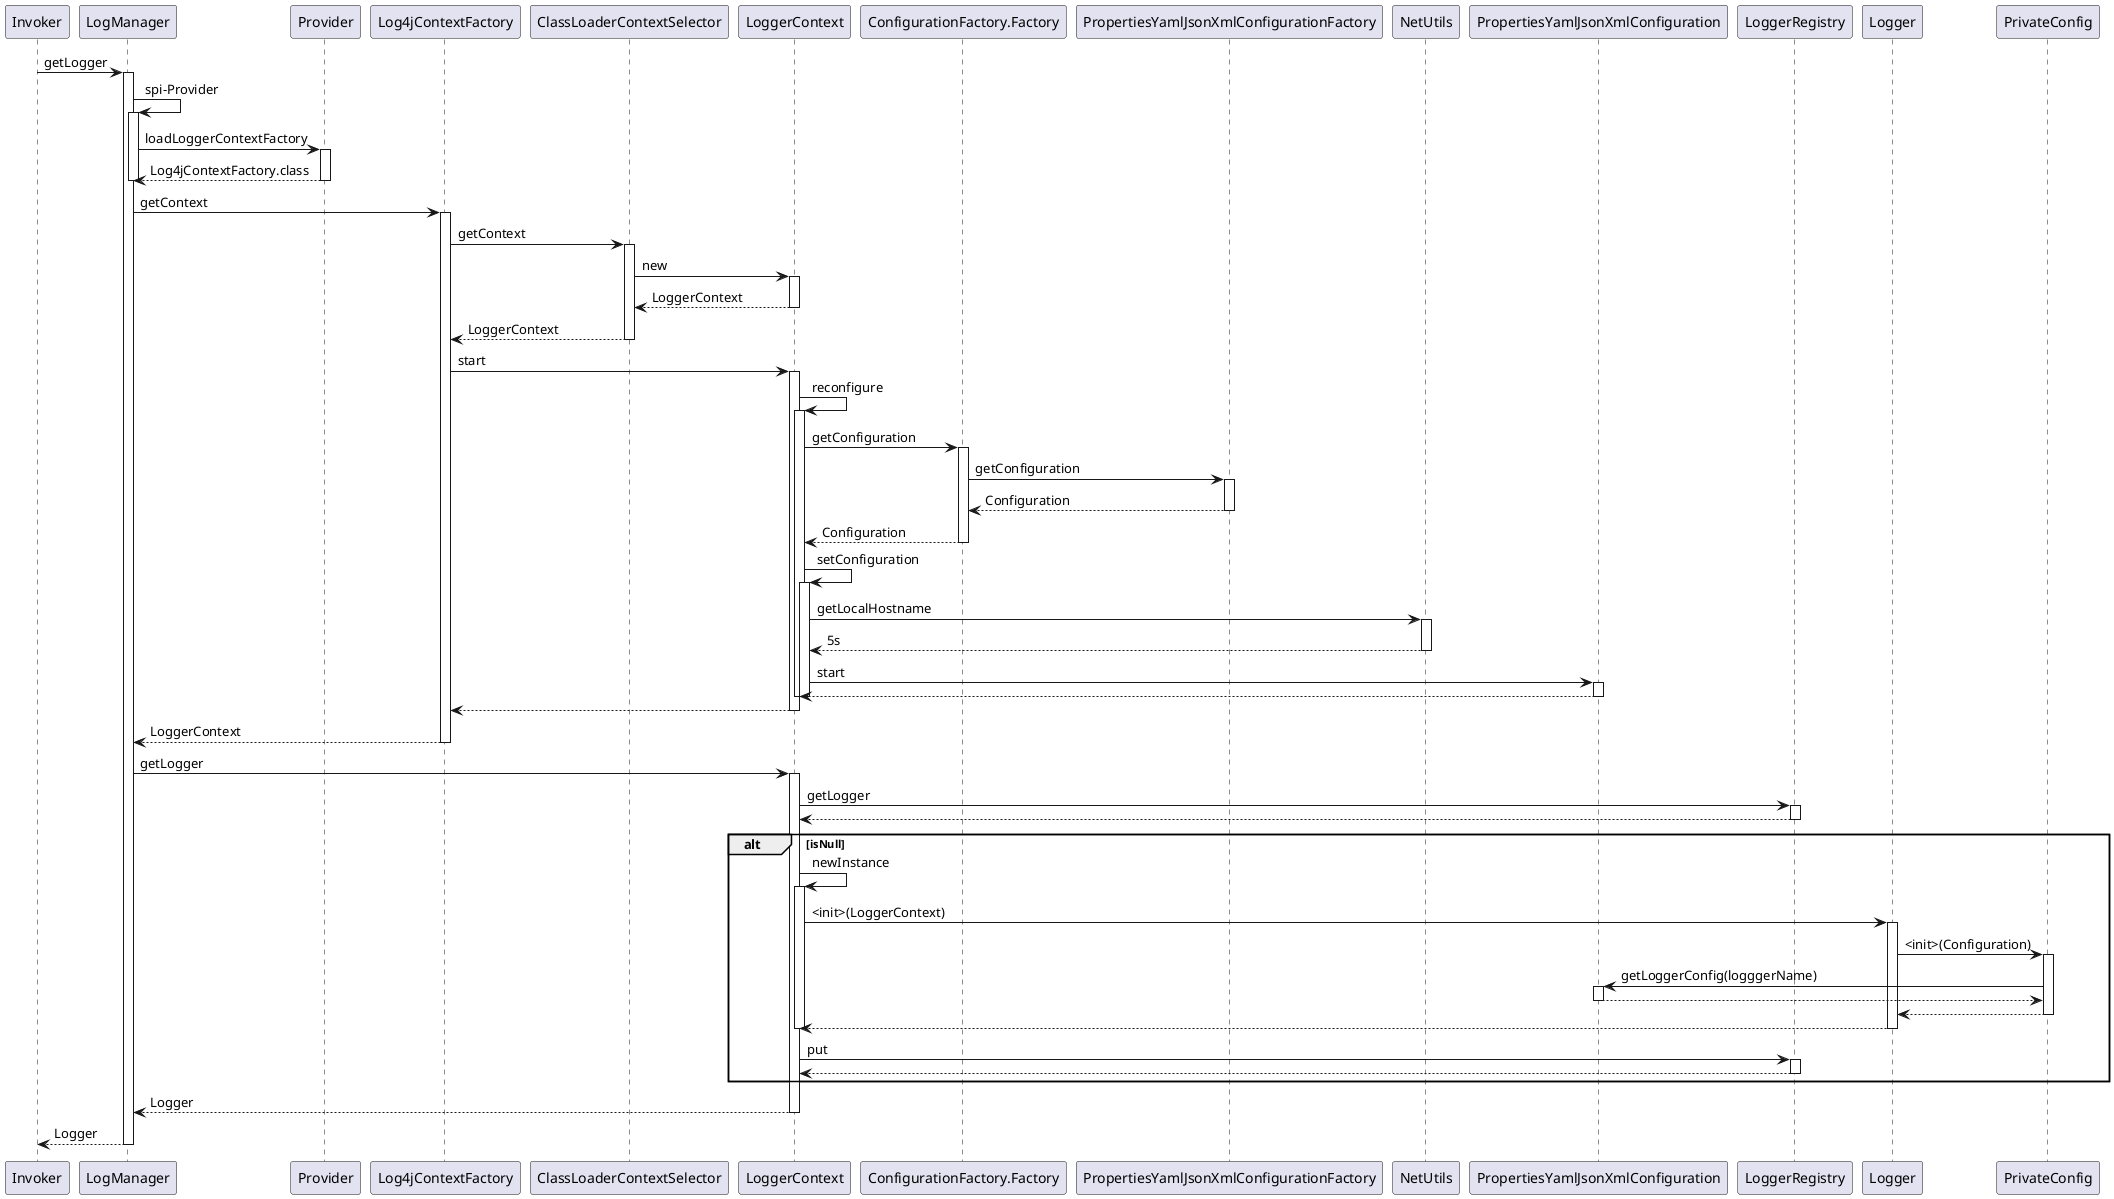 @startuml
participant Invoker as Invoker
participant LogManager as LogManager
participant Provider as Provider
participant Log4jContextFactory as Log4jContextFactory
participant ClassLoaderContextSelector as ClassLoaderContextSelector
participant LoggerContext as LoggerContext
Invoker -> LogManager:getLogger
activate LogManager
    LogManager -> LogManager:spi-Provider
    activate LogManager
        LogManager -> Provider:loadLoggerContextFactory
        activate Provider
        Provider --> LogManager:Log4jContextFactory.class
        deactivate Provider
    deactivate LogManager

    LogManager -> Log4jContextFactory:getContext
    activate Log4jContextFactory
        Log4jContextFactory -> ClassLoaderContextSelector:getContext
        activate ClassLoaderContextSelector

            ClassLoaderContextSelector -> LoggerContext:new
            activate LoggerContext
            LoggerContext --> ClassLoaderContextSelector:LoggerContext
            deactivate LoggerContext

        ClassLoaderContextSelector --> Log4jContextFactory:LoggerContext
        deactivate ClassLoaderContextSelector

        Log4jContextFactory -> LoggerContext:start
        activate LoggerContext

            LoggerContext -> LoggerContext:reconfigure
            activate LoggerContext

                LoggerContext -> ConfigurationFactory.Factory:getConfiguration
                activate ConfigurationFactory.Factory

                    ConfigurationFactory.Factory -> PropertiesYamlJsonXmlConfigurationFactory:getConfiguration
                    activate PropertiesYamlJsonXmlConfigurationFactory
                    PropertiesYamlJsonXmlConfigurationFactory --> ConfigurationFactory.Factory:Configuration
                    deactivate PropertiesYamlJsonXmlConfigurationFactory

                ConfigurationFactory.Factory --> LoggerContext:Configuration
                deactivate ConfigurationFactory.Factory

                LoggerContext -> LoggerContext:setConfiguration
                activate LoggerContext
                    LoggerContext -> NetUtils:getLocalHostname
                    activate NetUtils
                    NetUtils --> LoggerContext:5s
                    deactivate NetUtils

                    LoggerContext-> PropertiesYamlJsonXmlConfiguration:start
                    activate PropertiesYamlJsonXmlConfiguration
                    PropertiesYamlJsonXmlConfiguration --> LoggerContext
                    deactivate PropertiesYamlJsonXmlConfiguration
                deactivate LoggerContext
        deactivate LoggerContext

        LoggerContext --> Log4jContextFactory
        deactivate LoggerContext
    Log4jContextFactory --> LogManager:LoggerContext
    deactivate Log4jContextFactory

    LogManager -> LoggerContext:getLogger
    activate LoggerContext
        LoggerContext -> LoggerRegistry:getLogger
        activate LoggerRegistry
        LoggerRegistry --> LoggerContext
        deactivate LoggerRegistry

        alt isNull
            LoggerContext -> LoggerContext:newInstance
            activate LoggerContext
                LoggerContext -> Logger:<init>(LoggerContext)
                activate Logger
                    Logger -> PrivateConfig:<init>(Configuration)
                    activate PrivateConfig
                        PrivateConfig -> PropertiesYamlJsonXmlConfiguration:getLoggerConfig(logggerName)
                        activate PropertiesYamlJsonXmlConfiguration
                        PropertiesYamlJsonXmlConfiguration --> PrivateConfig
                        deactivate PropertiesYamlJsonXmlConfiguration
                    PrivateConfig --> Logger
                    deactivate PrivateConfig
                Logger --> LoggerContext
                deactivate Logger
            deactivate LoggerContext

            LoggerContext -> LoggerRegistry:put
            activate LoggerRegistry
            LoggerRegistry --> LoggerContext
            deactivate LoggerRegistry
        end

    LoggerContext --> LogManager:Logger
    deactivate LoggerContext
LogManager --> Invoker:Logger
deactivate LogManager
@enduml